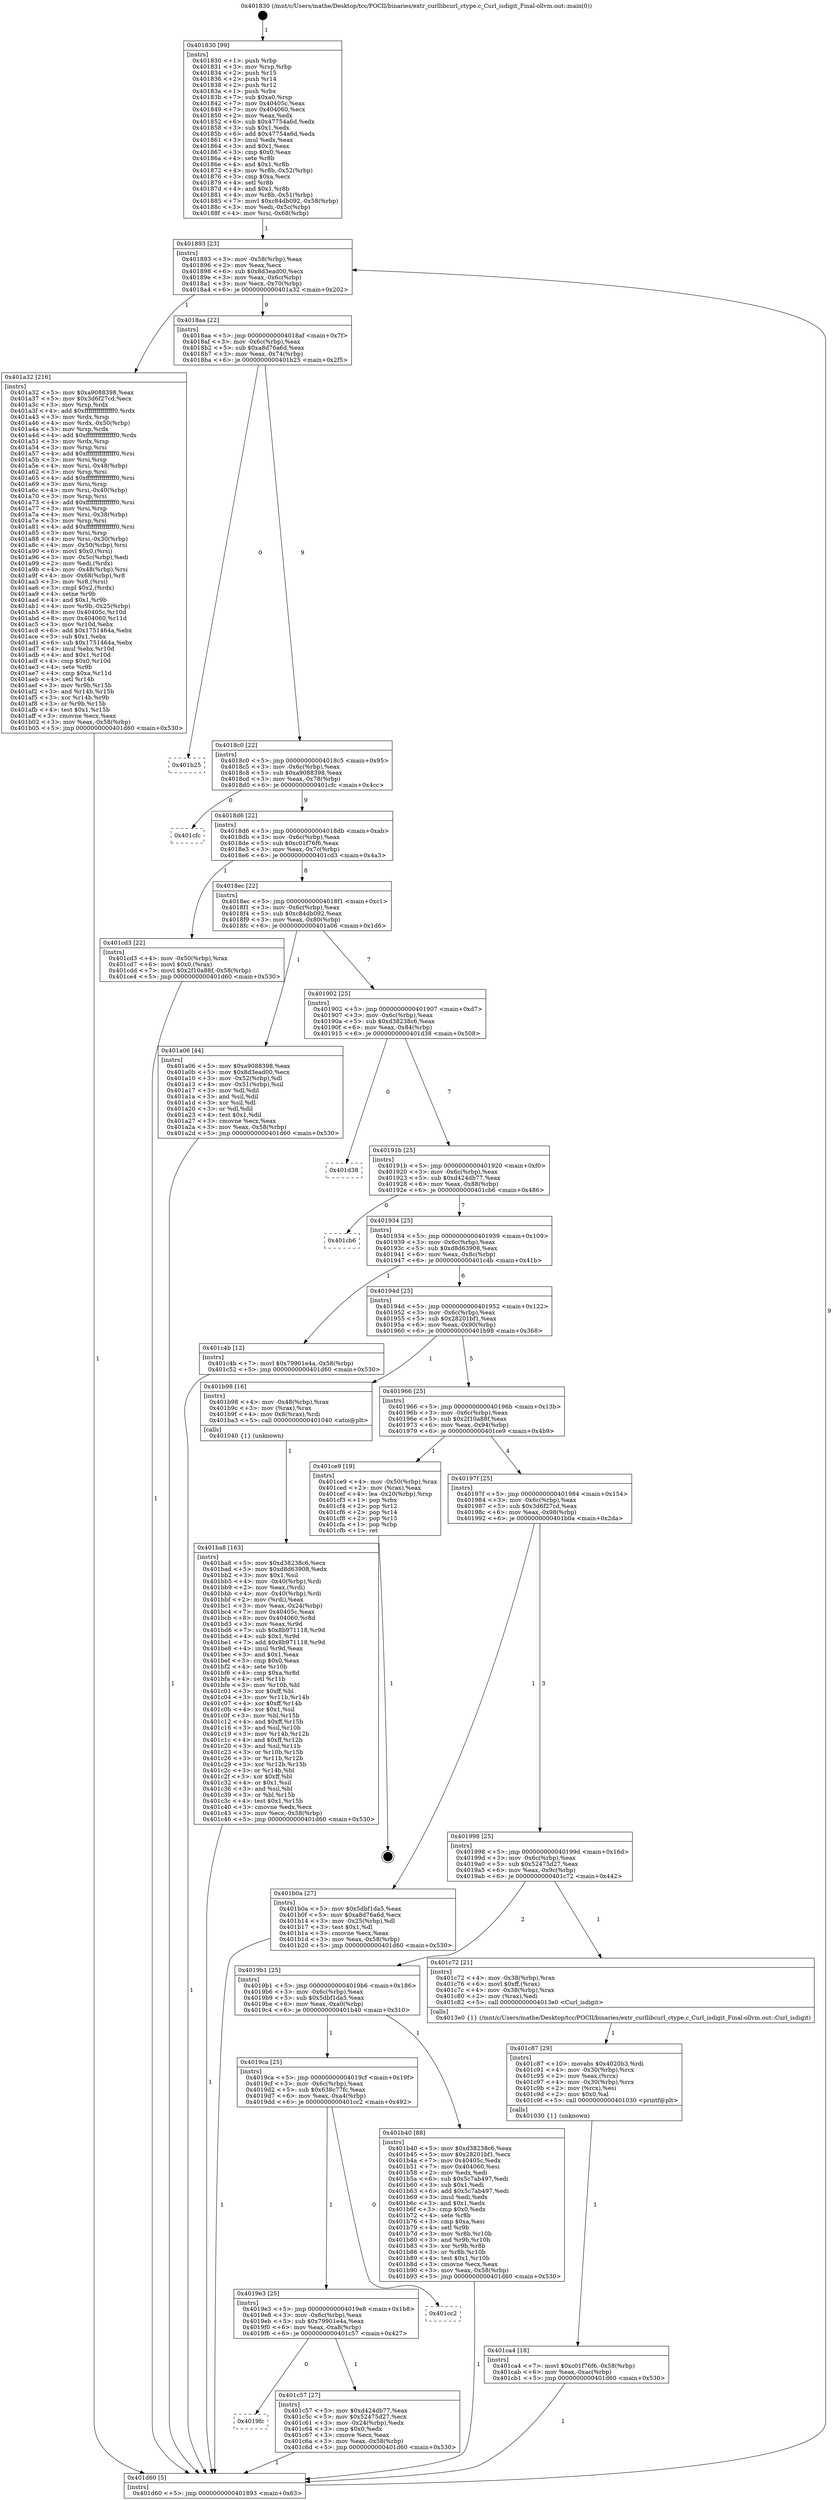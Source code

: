 digraph "0x401830" {
  label = "0x401830 (/mnt/c/Users/mathe/Desktop/tcc/POCII/binaries/extr_curllibcurl_ctype.c_Curl_isdigit_Final-ollvm.out::main(0))"
  labelloc = "t"
  node[shape=record]

  Entry [label="",width=0.3,height=0.3,shape=circle,fillcolor=black,style=filled]
  "0x401893" [label="{
     0x401893 [23]\l
     | [instrs]\l
     &nbsp;&nbsp;0x401893 \<+3\>: mov -0x58(%rbp),%eax\l
     &nbsp;&nbsp;0x401896 \<+2\>: mov %eax,%ecx\l
     &nbsp;&nbsp;0x401898 \<+6\>: sub $0x8d3ead00,%ecx\l
     &nbsp;&nbsp;0x40189e \<+3\>: mov %eax,-0x6c(%rbp)\l
     &nbsp;&nbsp;0x4018a1 \<+3\>: mov %ecx,-0x70(%rbp)\l
     &nbsp;&nbsp;0x4018a4 \<+6\>: je 0000000000401a32 \<main+0x202\>\l
  }"]
  "0x401a32" [label="{
     0x401a32 [216]\l
     | [instrs]\l
     &nbsp;&nbsp;0x401a32 \<+5\>: mov $0xa9088398,%eax\l
     &nbsp;&nbsp;0x401a37 \<+5\>: mov $0x3d6f27cd,%ecx\l
     &nbsp;&nbsp;0x401a3c \<+3\>: mov %rsp,%rdx\l
     &nbsp;&nbsp;0x401a3f \<+4\>: add $0xfffffffffffffff0,%rdx\l
     &nbsp;&nbsp;0x401a43 \<+3\>: mov %rdx,%rsp\l
     &nbsp;&nbsp;0x401a46 \<+4\>: mov %rdx,-0x50(%rbp)\l
     &nbsp;&nbsp;0x401a4a \<+3\>: mov %rsp,%rdx\l
     &nbsp;&nbsp;0x401a4d \<+4\>: add $0xfffffffffffffff0,%rdx\l
     &nbsp;&nbsp;0x401a51 \<+3\>: mov %rdx,%rsp\l
     &nbsp;&nbsp;0x401a54 \<+3\>: mov %rsp,%rsi\l
     &nbsp;&nbsp;0x401a57 \<+4\>: add $0xfffffffffffffff0,%rsi\l
     &nbsp;&nbsp;0x401a5b \<+3\>: mov %rsi,%rsp\l
     &nbsp;&nbsp;0x401a5e \<+4\>: mov %rsi,-0x48(%rbp)\l
     &nbsp;&nbsp;0x401a62 \<+3\>: mov %rsp,%rsi\l
     &nbsp;&nbsp;0x401a65 \<+4\>: add $0xfffffffffffffff0,%rsi\l
     &nbsp;&nbsp;0x401a69 \<+3\>: mov %rsi,%rsp\l
     &nbsp;&nbsp;0x401a6c \<+4\>: mov %rsi,-0x40(%rbp)\l
     &nbsp;&nbsp;0x401a70 \<+3\>: mov %rsp,%rsi\l
     &nbsp;&nbsp;0x401a73 \<+4\>: add $0xfffffffffffffff0,%rsi\l
     &nbsp;&nbsp;0x401a77 \<+3\>: mov %rsi,%rsp\l
     &nbsp;&nbsp;0x401a7a \<+4\>: mov %rsi,-0x38(%rbp)\l
     &nbsp;&nbsp;0x401a7e \<+3\>: mov %rsp,%rsi\l
     &nbsp;&nbsp;0x401a81 \<+4\>: add $0xfffffffffffffff0,%rsi\l
     &nbsp;&nbsp;0x401a85 \<+3\>: mov %rsi,%rsp\l
     &nbsp;&nbsp;0x401a88 \<+4\>: mov %rsi,-0x30(%rbp)\l
     &nbsp;&nbsp;0x401a8c \<+4\>: mov -0x50(%rbp),%rsi\l
     &nbsp;&nbsp;0x401a90 \<+6\>: movl $0x0,(%rsi)\l
     &nbsp;&nbsp;0x401a96 \<+3\>: mov -0x5c(%rbp),%edi\l
     &nbsp;&nbsp;0x401a99 \<+2\>: mov %edi,(%rdx)\l
     &nbsp;&nbsp;0x401a9b \<+4\>: mov -0x48(%rbp),%rsi\l
     &nbsp;&nbsp;0x401a9f \<+4\>: mov -0x68(%rbp),%r8\l
     &nbsp;&nbsp;0x401aa3 \<+3\>: mov %r8,(%rsi)\l
     &nbsp;&nbsp;0x401aa6 \<+3\>: cmpl $0x2,(%rdx)\l
     &nbsp;&nbsp;0x401aa9 \<+4\>: setne %r9b\l
     &nbsp;&nbsp;0x401aad \<+4\>: and $0x1,%r9b\l
     &nbsp;&nbsp;0x401ab1 \<+4\>: mov %r9b,-0x25(%rbp)\l
     &nbsp;&nbsp;0x401ab5 \<+8\>: mov 0x40405c,%r10d\l
     &nbsp;&nbsp;0x401abd \<+8\>: mov 0x404060,%r11d\l
     &nbsp;&nbsp;0x401ac5 \<+3\>: mov %r10d,%ebx\l
     &nbsp;&nbsp;0x401ac8 \<+6\>: add $0x1751464a,%ebx\l
     &nbsp;&nbsp;0x401ace \<+3\>: sub $0x1,%ebx\l
     &nbsp;&nbsp;0x401ad1 \<+6\>: sub $0x1751464a,%ebx\l
     &nbsp;&nbsp;0x401ad7 \<+4\>: imul %ebx,%r10d\l
     &nbsp;&nbsp;0x401adb \<+4\>: and $0x1,%r10d\l
     &nbsp;&nbsp;0x401adf \<+4\>: cmp $0x0,%r10d\l
     &nbsp;&nbsp;0x401ae3 \<+4\>: sete %r9b\l
     &nbsp;&nbsp;0x401ae7 \<+4\>: cmp $0xa,%r11d\l
     &nbsp;&nbsp;0x401aeb \<+4\>: setl %r14b\l
     &nbsp;&nbsp;0x401aef \<+3\>: mov %r9b,%r15b\l
     &nbsp;&nbsp;0x401af2 \<+3\>: and %r14b,%r15b\l
     &nbsp;&nbsp;0x401af5 \<+3\>: xor %r14b,%r9b\l
     &nbsp;&nbsp;0x401af8 \<+3\>: or %r9b,%r15b\l
     &nbsp;&nbsp;0x401afb \<+4\>: test $0x1,%r15b\l
     &nbsp;&nbsp;0x401aff \<+3\>: cmovne %ecx,%eax\l
     &nbsp;&nbsp;0x401b02 \<+3\>: mov %eax,-0x58(%rbp)\l
     &nbsp;&nbsp;0x401b05 \<+5\>: jmp 0000000000401d60 \<main+0x530\>\l
  }"]
  "0x4018aa" [label="{
     0x4018aa [22]\l
     | [instrs]\l
     &nbsp;&nbsp;0x4018aa \<+5\>: jmp 00000000004018af \<main+0x7f\>\l
     &nbsp;&nbsp;0x4018af \<+3\>: mov -0x6c(%rbp),%eax\l
     &nbsp;&nbsp;0x4018b2 \<+5\>: sub $0xa8d76a6d,%eax\l
     &nbsp;&nbsp;0x4018b7 \<+3\>: mov %eax,-0x74(%rbp)\l
     &nbsp;&nbsp;0x4018ba \<+6\>: je 0000000000401b25 \<main+0x2f5\>\l
  }"]
  Exit [label="",width=0.3,height=0.3,shape=circle,fillcolor=black,style=filled,peripheries=2]
  "0x401b25" [label="{
     0x401b25\l
  }", style=dashed]
  "0x4018c0" [label="{
     0x4018c0 [22]\l
     | [instrs]\l
     &nbsp;&nbsp;0x4018c0 \<+5\>: jmp 00000000004018c5 \<main+0x95\>\l
     &nbsp;&nbsp;0x4018c5 \<+3\>: mov -0x6c(%rbp),%eax\l
     &nbsp;&nbsp;0x4018c8 \<+5\>: sub $0xa9088398,%eax\l
     &nbsp;&nbsp;0x4018cd \<+3\>: mov %eax,-0x78(%rbp)\l
     &nbsp;&nbsp;0x4018d0 \<+6\>: je 0000000000401cfc \<main+0x4cc\>\l
  }"]
  "0x401ca4" [label="{
     0x401ca4 [18]\l
     | [instrs]\l
     &nbsp;&nbsp;0x401ca4 \<+7\>: movl $0xc01f76f6,-0x58(%rbp)\l
     &nbsp;&nbsp;0x401cab \<+6\>: mov %eax,-0xac(%rbp)\l
     &nbsp;&nbsp;0x401cb1 \<+5\>: jmp 0000000000401d60 \<main+0x530\>\l
  }"]
  "0x401cfc" [label="{
     0x401cfc\l
  }", style=dashed]
  "0x4018d6" [label="{
     0x4018d6 [22]\l
     | [instrs]\l
     &nbsp;&nbsp;0x4018d6 \<+5\>: jmp 00000000004018db \<main+0xab\>\l
     &nbsp;&nbsp;0x4018db \<+3\>: mov -0x6c(%rbp),%eax\l
     &nbsp;&nbsp;0x4018de \<+5\>: sub $0xc01f76f6,%eax\l
     &nbsp;&nbsp;0x4018e3 \<+3\>: mov %eax,-0x7c(%rbp)\l
     &nbsp;&nbsp;0x4018e6 \<+6\>: je 0000000000401cd3 \<main+0x4a3\>\l
  }"]
  "0x401c87" [label="{
     0x401c87 [29]\l
     | [instrs]\l
     &nbsp;&nbsp;0x401c87 \<+10\>: movabs $0x4020b3,%rdi\l
     &nbsp;&nbsp;0x401c91 \<+4\>: mov -0x30(%rbp),%rcx\l
     &nbsp;&nbsp;0x401c95 \<+2\>: mov %eax,(%rcx)\l
     &nbsp;&nbsp;0x401c97 \<+4\>: mov -0x30(%rbp),%rcx\l
     &nbsp;&nbsp;0x401c9b \<+2\>: mov (%rcx),%esi\l
     &nbsp;&nbsp;0x401c9d \<+2\>: mov $0x0,%al\l
     &nbsp;&nbsp;0x401c9f \<+5\>: call 0000000000401030 \<printf@plt\>\l
     | [calls]\l
     &nbsp;&nbsp;0x401030 \{1\} (unknown)\l
  }"]
  "0x401cd3" [label="{
     0x401cd3 [22]\l
     | [instrs]\l
     &nbsp;&nbsp;0x401cd3 \<+4\>: mov -0x50(%rbp),%rax\l
     &nbsp;&nbsp;0x401cd7 \<+6\>: movl $0x0,(%rax)\l
     &nbsp;&nbsp;0x401cdd \<+7\>: movl $0x2f10a88f,-0x58(%rbp)\l
     &nbsp;&nbsp;0x401ce4 \<+5\>: jmp 0000000000401d60 \<main+0x530\>\l
  }"]
  "0x4018ec" [label="{
     0x4018ec [22]\l
     | [instrs]\l
     &nbsp;&nbsp;0x4018ec \<+5\>: jmp 00000000004018f1 \<main+0xc1\>\l
     &nbsp;&nbsp;0x4018f1 \<+3\>: mov -0x6c(%rbp),%eax\l
     &nbsp;&nbsp;0x4018f4 \<+5\>: sub $0xc84db092,%eax\l
     &nbsp;&nbsp;0x4018f9 \<+3\>: mov %eax,-0x80(%rbp)\l
     &nbsp;&nbsp;0x4018fc \<+6\>: je 0000000000401a06 \<main+0x1d6\>\l
  }"]
  "0x4019fc" [label="{
     0x4019fc\l
  }", style=dashed]
  "0x401a06" [label="{
     0x401a06 [44]\l
     | [instrs]\l
     &nbsp;&nbsp;0x401a06 \<+5\>: mov $0xa9088398,%eax\l
     &nbsp;&nbsp;0x401a0b \<+5\>: mov $0x8d3ead00,%ecx\l
     &nbsp;&nbsp;0x401a10 \<+3\>: mov -0x52(%rbp),%dl\l
     &nbsp;&nbsp;0x401a13 \<+4\>: mov -0x51(%rbp),%sil\l
     &nbsp;&nbsp;0x401a17 \<+3\>: mov %dl,%dil\l
     &nbsp;&nbsp;0x401a1a \<+3\>: and %sil,%dil\l
     &nbsp;&nbsp;0x401a1d \<+3\>: xor %sil,%dl\l
     &nbsp;&nbsp;0x401a20 \<+3\>: or %dl,%dil\l
     &nbsp;&nbsp;0x401a23 \<+4\>: test $0x1,%dil\l
     &nbsp;&nbsp;0x401a27 \<+3\>: cmovne %ecx,%eax\l
     &nbsp;&nbsp;0x401a2a \<+3\>: mov %eax,-0x58(%rbp)\l
     &nbsp;&nbsp;0x401a2d \<+5\>: jmp 0000000000401d60 \<main+0x530\>\l
  }"]
  "0x401902" [label="{
     0x401902 [25]\l
     | [instrs]\l
     &nbsp;&nbsp;0x401902 \<+5\>: jmp 0000000000401907 \<main+0xd7\>\l
     &nbsp;&nbsp;0x401907 \<+3\>: mov -0x6c(%rbp),%eax\l
     &nbsp;&nbsp;0x40190a \<+5\>: sub $0xd38238c6,%eax\l
     &nbsp;&nbsp;0x40190f \<+6\>: mov %eax,-0x84(%rbp)\l
     &nbsp;&nbsp;0x401915 \<+6\>: je 0000000000401d38 \<main+0x508\>\l
  }"]
  "0x401d60" [label="{
     0x401d60 [5]\l
     | [instrs]\l
     &nbsp;&nbsp;0x401d60 \<+5\>: jmp 0000000000401893 \<main+0x63\>\l
  }"]
  "0x401830" [label="{
     0x401830 [99]\l
     | [instrs]\l
     &nbsp;&nbsp;0x401830 \<+1\>: push %rbp\l
     &nbsp;&nbsp;0x401831 \<+3\>: mov %rsp,%rbp\l
     &nbsp;&nbsp;0x401834 \<+2\>: push %r15\l
     &nbsp;&nbsp;0x401836 \<+2\>: push %r14\l
     &nbsp;&nbsp;0x401838 \<+2\>: push %r12\l
     &nbsp;&nbsp;0x40183a \<+1\>: push %rbx\l
     &nbsp;&nbsp;0x40183b \<+7\>: sub $0xa0,%rsp\l
     &nbsp;&nbsp;0x401842 \<+7\>: mov 0x40405c,%eax\l
     &nbsp;&nbsp;0x401849 \<+7\>: mov 0x404060,%ecx\l
     &nbsp;&nbsp;0x401850 \<+2\>: mov %eax,%edx\l
     &nbsp;&nbsp;0x401852 \<+6\>: sub $0x47754a6d,%edx\l
     &nbsp;&nbsp;0x401858 \<+3\>: sub $0x1,%edx\l
     &nbsp;&nbsp;0x40185b \<+6\>: add $0x47754a6d,%edx\l
     &nbsp;&nbsp;0x401861 \<+3\>: imul %edx,%eax\l
     &nbsp;&nbsp;0x401864 \<+3\>: and $0x1,%eax\l
     &nbsp;&nbsp;0x401867 \<+3\>: cmp $0x0,%eax\l
     &nbsp;&nbsp;0x40186a \<+4\>: sete %r8b\l
     &nbsp;&nbsp;0x40186e \<+4\>: and $0x1,%r8b\l
     &nbsp;&nbsp;0x401872 \<+4\>: mov %r8b,-0x52(%rbp)\l
     &nbsp;&nbsp;0x401876 \<+3\>: cmp $0xa,%ecx\l
     &nbsp;&nbsp;0x401879 \<+4\>: setl %r8b\l
     &nbsp;&nbsp;0x40187d \<+4\>: and $0x1,%r8b\l
     &nbsp;&nbsp;0x401881 \<+4\>: mov %r8b,-0x51(%rbp)\l
     &nbsp;&nbsp;0x401885 \<+7\>: movl $0xc84db092,-0x58(%rbp)\l
     &nbsp;&nbsp;0x40188c \<+3\>: mov %edi,-0x5c(%rbp)\l
     &nbsp;&nbsp;0x40188f \<+4\>: mov %rsi,-0x68(%rbp)\l
  }"]
  "0x401c57" [label="{
     0x401c57 [27]\l
     | [instrs]\l
     &nbsp;&nbsp;0x401c57 \<+5\>: mov $0xd424db77,%eax\l
     &nbsp;&nbsp;0x401c5c \<+5\>: mov $0x52475d27,%ecx\l
     &nbsp;&nbsp;0x401c61 \<+3\>: mov -0x24(%rbp),%edx\l
     &nbsp;&nbsp;0x401c64 \<+3\>: cmp $0x0,%edx\l
     &nbsp;&nbsp;0x401c67 \<+3\>: cmove %ecx,%eax\l
     &nbsp;&nbsp;0x401c6a \<+3\>: mov %eax,-0x58(%rbp)\l
     &nbsp;&nbsp;0x401c6d \<+5\>: jmp 0000000000401d60 \<main+0x530\>\l
  }"]
  "0x401d38" [label="{
     0x401d38\l
  }", style=dashed]
  "0x40191b" [label="{
     0x40191b [25]\l
     | [instrs]\l
     &nbsp;&nbsp;0x40191b \<+5\>: jmp 0000000000401920 \<main+0xf0\>\l
     &nbsp;&nbsp;0x401920 \<+3\>: mov -0x6c(%rbp),%eax\l
     &nbsp;&nbsp;0x401923 \<+5\>: sub $0xd424db77,%eax\l
     &nbsp;&nbsp;0x401928 \<+6\>: mov %eax,-0x88(%rbp)\l
     &nbsp;&nbsp;0x40192e \<+6\>: je 0000000000401cb6 \<main+0x486\>\l
  }"]
  "0x4019e3" [label="{
     0x4019e3 [25]\l
     | [instrs]\l
     &nbsp;&nbsp;0x4019e3 \<+5\>: jmp 00000000004019e8 \<main+0x1b8\>\l
     &nbsp;&nbsp;0x4019e8 \<+3\>: mov -0x6c(%rbp),%eax\l
     &nbsp;&nbsp;0x4019eb \<+5\>: sub $0x79901e4a,%eax\l
     &nbsp;&nbsp;0x4019f0 \<+6\>: mov %eax,-0xa8(%rbp)\l
     &nbsp;&nbsp;0x4019f6 \<+6\>: je 0000000000401c57 \<main+0x427\>\l
  }"]
  "0x401cb6" [label="{
     0x401cb6\l
  }", style=dashed]
  "0x401934" [label="{
     0x401934 [25]\l
     | [instrs]\l
     &nbsp;&nbsp;0x401934 \<+5\>: jmp 0000000000401939 \<main+0x109\>\l
     &nbsp;&nbsp;0x401939 \<+3\>: mov -0x6c(%rbp),%eax\l
     &nbsp;&nbsp;0x40193c \<+5\>: sub $0xd8d63908,%eax\l
     &nbsp;&nbsp;0x401941 \<+6\>: mov %eax,-0x8c(%rbp)\l
     &nbsp;&nbsp;0x401947 \<+6\>: je 0000000000401c4b \<main+0x41b\>\l
  }"]
  "0x401cc2" [label="{
     0x401cc2\l
  }", style=dashed]
  "0x401c4b" [label="{
     0x401c4b [12]\l
     | [instrs]\l
     &nbsp;&nbsp;0x401c4b \<+7\>: movl $0x79901e4a,-0x58(%rbp)\l
     &nbsp;&nbsp;0x401c52 \<+5\>: jmp 0000000000401d60 \<main+0x530\>\l
  }"]
  "0x40194d" [label="{
     0x40194d [25]\l
     | [instrs]\l
     &nbsp;&nbsp;0x40194d \<+5\>: jmp 0000000000401952 \<main+0x122\>\l
     &nbsp;&nbsp;0x401952 \<+3\>: mov -0x6c(%rbp),%eax\l
     &nbsp;&nbsp;0x401955 \<+5\>: sub $0x28201bf1,%eax\l
     &nbsp;&nbsp;0x40195a \<+6\>: mov %eax,-0x90(%rbp)\l
     &nbsp;&nbsp;0x401960 \<+6\>: je 0000000000401b98 \<main+0x368\>\l
  }"]
  "0x401ba8" [label="{
     0x401ba8 [163]\l
     | [instrs]\l
     &nbsp;&nbsp;0x401ba8 \<+5\>: mov $0xd38238c6,%ecx\l
     &nbsp;&nbsp;0x401bad \<+5\>: mov $0xd8d63908,%edx\l
     &nbsp;&nbsp;0x401bb2 \<+3\>: mov $0x1,%sil\l
     &nbsp;&nbsp;0x401bb5 \<+4\>: mov -0x40(%rbp),%rdi\l
     &nbsp;&nbsp;0x401bb9 \<+2\>: mov %eax,(%rdi)\l
     &nbsp;&nbsp;0x401bbb \<+4\>: mov -0x40(%rbp),%rdi\l
     &nbsp;&nbsp;0x401bbf \<+2\>: mov (%rdi),%eax\l
     &nbsp;&nbsp;0x401bc1 \<+3\>: mov %eax,-0x24(%rbp)\l
     &nbsp;&nbsp;0x401bc4 \<+7\>: mov 0x40405c,%eax\l
     &nbsp;&nbsp;0x401bcb \<+8\>: mov 0x404060,%r8d\l
     &nbsp;&nbsp;0x401bd3 \<+3\>: mov %eax,%r9d\l
     &nbsp;&nbsp;0x401bd6 \<+7\>: sub $0x8b971118,%r9d\l
     &nbsp;&nbsp;0x401bdd \<+4\>: sub $0x1,%r9d\l
     &nbsp;&nbsp;0x401be1 \<+7\>: add $0x8b971118,%r9d\l
     &nbsp;&nbsp;0x401be8 \<+4\>: imul %r9d,%eax\l
     &nbsp;&nbsp;0x401bec \<+3\>: and $0x1,%eax\l
     &nbsp;&nbsp;0x401bef \<+3\>: cmp $0x0,%eax\l
     &nbsp;&nbsp;0x401bf2 \<+4\>: sete %r10b\l
     &nbsp;&nbsp;0x401bf6 \<+4\>: cmp $0xa,%r8d\l
     &nbsp;&nbsp;0x401bfa \<+4\>: setl %r11b\l
     &nbsp;&nbsp;0x401bfe \<+3\>: mov %r10b,%bl\l
     &nbsp;&nbsp;0x401c01 \<+3\>: xor $0xff,%bl\l
     &nbsp;&nbsp;0x401c04 \<+3\>: mov %r11b,%r14b\l
     &nbsp;&nbsp;0x401c07 \<+4\>: xor $0xff,%r14b\l
     &nbsp;&nbsp;0x401c0b \<+4\>: xor $0x1,%sil\l
     &nbsp;&nbsp;0x401c0f \<+3\>: mov %bl,%r15b\l
     &nbsp;&nbsp;0x401c12 \<+4\>: and $0xff,%r15b\l
     &nbsp;&nbsp;0x401c16 \<+3\>: and %sil,%r10b\l
     &nbsp;&nbsp;0x401c19 \<+3\>: mov %r14b,%r12b\l
     &nbsp;&nbsp;0x401c1c \<+4\>: and $0xff,%r12b\l
     &nbsp;&nbsp;0x401c20 \<+3\>: and %sil,%r11b\l
     &nbsp;&nbsp;0x401c23 \<+3\>: or %r10b,%r15b\l
     &nbsp;&nbsp;0x401c26 \<+3\>: or %r11b,%r12b\l
     &nbsp;&nbsp;0x401c29 \<+3\>: xor %r12b,%r15b\l
     &nbsp;&nbsp;0x401c2c \<+3\>: or %r14b,%bl\l
     &nbsp;&nbsp;0x401c2f \<+3\>: xor $0xff,%bl\l
     &nbsp;&nbsp;0x401c32 \<+4\>: or $0x1,%sil\l
     &nbsp;&nbsp;0x401c36 \<+3\>: and %sil,%bl\l
     &nbsp;&nbsp;0x401c39 \<+3\>: or %bl,%r15b\l
     &nbsp;&nbsp;0x401c3c \<+4\>: test $0x1,%r15b\l
     &nbsp;&nbsp;0x401c40 \<+3\>: cmovne %edx,%ecx\l
     &nbsp;&nbsp;0x401c43 \<+3\>: mov %ecx,-0x58(%rbp)\l
     &nbsp;&nbsp;0x401c46 \<+5\>: jmp 0000000000401d60 \<main+0x530\>\l
  }"]
  "0x401b98" [label="{
     0x401b98 [16]\l
     | [instrs]\l
     &nbsp;&nbsp;0x401b98 \<+4\>: mov -0x48(%rbp),%rax\l
     &nbsp;&nbsp;0x401b9c \<+3\>: mov (%rax),%rax\l
     &nbsp;&nbsp;0x401b9f \<+4\>: mov 0x8(%rax),%rdi\l
     &nbsp;&nbsp;0x401ba3 \<+5\>: call 0000000000401040 \<atoi@plt\>\l
     | [calls]\l
     &nbsp;&nbsp;0x401040 \{1\} (unknown)\l
  }"]
  "0x401966" [label="{
     0x401966 [25]\l
     | [instrs]\l
     &nbsp;&nbsp;0x401966 \<+5\>: jmp 000000000040196b \<main+0x13b\>\l
     &nbsp;&nbsp;0x40196b \<+3\>: mov -0x6c(%rbp),%eax\l
     &nbsp;&nbsp;0x40196e \<+5\>: sub $0x2f10a88f,%eax\l
     &nbsp;&nbsp;0x401973 \<+6\>: mov %eax,-0x94(%rbp)\l
     &nbsp;&nbsp;0x401979 \<+6\>: je 0000000000401ce9 \<main+0x4b9\>\l
  }"]
  "0x4019ca" [label="{
     0x4019ca [25]\l
     | [instrs]\l
     &nbsp;&nbsp;0x4019ca \<+5\>: jmp 00000000004019cf \<main+0x19f\>\l
     &nbsp;&nbsp;0x4019cf \<+3\>: mov -0x6c(%rbp),%eax\l
     &nbsp;&nbsp;0x4019d2 \<+5\>: sub $0x638c77fc,%eax\l
     &nbsp;&nbsp;0x4019d7 \<+6\>: mov %eax,-0xa4(%rbp)\l
     &nbsp;&nbsp;0x4019dd \<+6\>: je 0000000000401cc2 \<main+0x492\>\l
  }"]
  "0x401ce9" [label="{
     0x401ce9 [19]\l
     | [instrs]\l
     &nbsp;&nbsp;0x401ce9 \<+4\>: mov -0x50(%rbp),%rax\l
     &nbsp;&nbsp;0x401ced \<+2\>: mov (%rax),%eax\l
     &nbsp;&nbsp;0x401cef \<+4\>: lea -0x20(%rbp),%rsp\l
     &nbsp;&nbsp;0x401cf3 \<+1\>: pop %rbx\l
     &nbsp;&nbsp;0x401cf4 \<+2\>: pop %r12\l
     &nbsp;&nbsp;0x401cf6 \<+2\>: pop %r14\l
     &nbsp;&nbsp;0x401cf8 \<+2\>: pop %r15\l
     &nbsp;&nbsp;0x401cfa \<+1\>: pop %rbp\l
     &nbsp;&nbsp;0x401cfb \<+1\>: ret\l
  }"]
  "0x40197f" [label="{
     0x40197f [25]\l
     | [instrs]\l
     &nbsp;&nbsp;0x40197f \<+5\>: jmp 0000000000401984 \<main+0x154\>\l
     &nbsp;&nbsp;0x401984 \<+3\>: mov -0x6c(%rbp),%eax\l
     &nbsp;&nbsp;0x401987 \<+5\>: sub $0x3d6f27cd,%eax\l
     &nbsp;&nbsp;0x40198c \<+6\>: mov %eax,-0x98(%rbp)\l
     &nbsp;&nbsp;0x401992 \<+6\>: je 0000000000401b0a \<main+0x2da\>\l
  }"]
  "0x401b40" [label="{
     0x401b40 [88]\l
     | [instrs]\l
     &nbsp;&nbsp;0x401b40 \<+5\>: mov $0xd38238c6,%eax\l
     &nbsp;&nbsp;0x401b45 \<+5\>: mov $0x28201bf1,%ecx\l
     &nbsp;&nbsp;0x401b4a \<+7\>: mov 0x40405c,%edx\l
     &nbsp;&nbsp;0x401b51 \<+7\>: mov 0x404060,%esi\l
     &nbsp;&nbsp;0x401b58 \<+2\>: mov %edx,%edi\l
     &nbsp;&nbsp;0x401b5a \<+6\>: sub $0x5c7ab497,%edi\l
     &nbsp;&nbsp;0x401b60 \<+3\>: sub $0x1,%edi\l
     &nbsp;&nbsp;0x401b63 \<+6\>: add $0x5c7ab497,%edi\l
     &nbsp;&nbsp;0x401b69 \<+3\>: imul %edi,%edx\l
     &nbsp;&nbsp;0x401b6c \<+3\>: and $0x1,%edx\l
     &nbsp;&nbsp;0x401b6f \<+3\>: cmp $0x0,%edx\l
     &nbsp;&nbsp;0x401b72 \<+4\>: sete %r8b\l
     &nbsp;&nbsp;0x401b76 \<+3\>: cmp $0xa,%esi\l
     &nbsp;&nbsp;0x401b79 \<+4\>: setl %r9b\l
     &nbsp;&nbsp;0x401b7d \<+3\>: mov %r8b,%r10b\l
     &nbsp;&nbsp;0x401b80 \<+3\>: and %r9b,%r10b\l
     &nbsp;&nbsp;0x401b83 \<+3\>: xor %r9b,%r8b\l
     &nbsp;&nbsp;0x401b86 \<+3\>: or %r8b,%r10b\l
     &nbsp;&nbsp;0x401b89 \<+4\>: test $0x1,%r10b\l
     &nbsp;&nbsp;0x401b8d \<+3\>: cmovne %ecx,%eax\l
     &nbsp;&nbsp;0x401b90 \<+3\>: mov %eax,-0x58(%rbp)\l
     &nbsp;&nbsp;0x401b93 \<+5\>: jmp 0000000000401d60 \<main+0x530\>\l
  }"]
  "0x401b0a" [label="{
     0x401b0a [27]\l
     | [instrs]\l
     &nbsp;&nbsp;0x401b0a \<+5\>: mov $0x5dbf1da5,%eax\l
     &nbsp;&nbsp;0x401b0f \<+5\>: mov $0xa8d76a6d,%ecx\l
     &nbsp;&nbsp;0x401b14 \<+3\>: mov -0x25(%rbp),%dl\l
     &nbsp;&nbsp;0x401b17 \<+3\>: test $0x1,%dl\l
     &nbsp;&nbsp;0x401b1a \<+3\>: cmovne %ecx,%eax\l
     &nbsp;&nbsp;0x401b1d \<+3\>: mov %eax,-0x58(%rbp)\l
     &nbsp;&nbsp;0x401b20 \<+5\>: jmp 0000000000401d60 \<main+0x530\>\l
  }"]
  "0x401998" [label="{
     0x401998 [25]\l
     | [instrs]\l
     &nbsp;&nbsp;0x401998 \<+5\>: jmp 000000000040199d \<main+0x16d\>\l
     &nbsp;&nbsp;0x40199d \<+3\>: mov -0x6c(%rbp),%eax\l
     &nbsp;&nbsp;0x4019a0 \<+5\>: sub $0x52475d27,%eax\l
     &nbsp;&nbsp;0x4019a5 \<+6\>: mov %eax,-0x9c(%rbp)\l
     &nbsp;&nbsp;0x4019ab \<+6\>: je 0000000000401c72 \<main+0x442\>\l
  }"]
  "0x4019b1" [label="{
     0x4019b1 [25]\l
     | [instrs]\l
     &nbsp;&nbsp;0x4019b1 \<+5\>: jmp 00000000004019b6 \<main+0x186\>\l
     &nbsp;&nbsp;0x4019b6 \<+3\>: mov -0x6c(%rbp),%eax\l
     &nbsp;&nbsp;0x4019b9 \<+5\>: sub $0x5dbf1da5,%eax\l
     &nbsp;&nbsp;0x4019be \<+6\>: mov %eax,-0xa0(%rbp)\l
     &nbsp;&nbsp;0x4019c4 \<+6\>: je 0000000000401b40 \<main+0x310\>\l
  }"]
  "0x401c72" [label="{
     0x401c72 [21]\l
     | [instrs]\l
     &nbsp;&nbsp;0x401c72 \<+4\>: mov -0x38(%rbp),%rax\l
     &nbsp;&nbsp;0x401c76 \<+6\>: movl $0xff,(%rax)\l
     &nbsp;&nbsp;0x401c7c \<+4\>: mov -0x38(%rbp),%rax\l
     &nbsp;&nbsp;0x401c80 \<+2\>: mov (%rax),%edi\l
     &nbsp;&nbsp;0x401c82 \<+5\>: call 00000000004013e0 \<Curl_isdigit\>\l
     | [calls]\l
     &nbsp;&nbsp;0x4013e0 \{1\} (/mnt/c/Users/mathe/Desktop/tcc/POCII/binaries/extr_curllibcurl_ctype.c_Curl_isdigit_Final-ollvm.out::Curl_isdigit)\l
  }"]
  Entry -> "0x401830" [label=" 1"]
  "0x401893" -> "0x401a32" [label=" 1"]
  "0x401893" -> "0x4018aa" [label=" 9"]
  "0x401ce9" -> Exit [label=" 1"]
  "0x4018aa" -> "0x401b25" [label=" 0"]
  "0x4018aa" -> "0x4018c0" [label=" 9"]
  "0x401cd3" -> "0x401d60" [label=" 1"]
  "0x4018c0" -> "0x401cfc" [label=" 0"]
  "0x4018c0" -> "0x4018d6" [label=" 9"]
  "0x401ca4" -> "0x401d60" [label=" 1"]
  "0x4018d6" -> "0x401cd3" [label=" 1"]
  "0x4018d6" -> "0x4018ec" [label=" 8"]
  "0x401c87" -> "0x401ca4" [label=" 1"]
  "0x4018ec" -> "0x401a06" [label=" 1"]
  "0x4018ec" -> "0x401902" [label=" 7"]
  "0x401a06" -> "0x401d60" [label=" 1"]
  "0x401830" -> "0x401893" [label=" 1"]
  "0x401d60" -> "0x401893" [label=" 9"]
  "0x401a32" -> "0x401d60" [label=" 1"]
  "0x401c72" -> "0x401c87" [label=" 1"]
  "0x401902" -> "0x401d38" [label=" 0"]
  "0x401902" -> "0x40191b" [label=" 7"]
  "0x401c57" -> "0x401d60" [label=" 1"]
  "0x40191b" -> "0x401cb6" [label=" 0"]
  "0x40191b" -> "0x401934" [label=" 7"]
  "0x4019e3" -> "0x401c57" [label=" 1"]
  "0x401934" -> "0x401c4b" [label=" 1"]
  "0x401934" -> "0x40194d" [label=" 6"]
  "0x4019e3" -> "0x4019fc" [label=" 0"]
  "0x40194d" -> "0x401b98" [label=" 1"]
  "0x40194d" -> "0x401966" [label=" 5"]
  "0x4019ca" -> "0x401cc2" [label=" 0"]
  "0x401966" -> "0x401ce9" [label=" 1"]
  "0x401966" -> "0x40197f" [label=" 4"]
  "0x4019ca" -> "0x4019e3" [label=" 1"]
  "0x40197f" -> "0x401b0a" [label=" 1"]
  "0x40197f" -> "0x401998" [label=" 3"]
  "0x401b0a" -> "0x401d60" [label=" 1"]
  "0x401c4b" -> "0x401d60" [label=" 1"]
  "0x401998" -> "0x401c72" [label=" 1"]
  "0x401998" -> "0x4019b1" [label=" 2"]
  "0x401ba8" -> "0x401d60" [label=" 1"]
  "0x4019b1" -> "0x401b40" [label=" 1"]
  "0x4019b1" -> "0x4019ca" [label=" 1"]
  "0x401b40" -> "0x401d60" [label=" 1"]
  "0x401b98" -> "0x401ba8" [label=" 1"]
}

